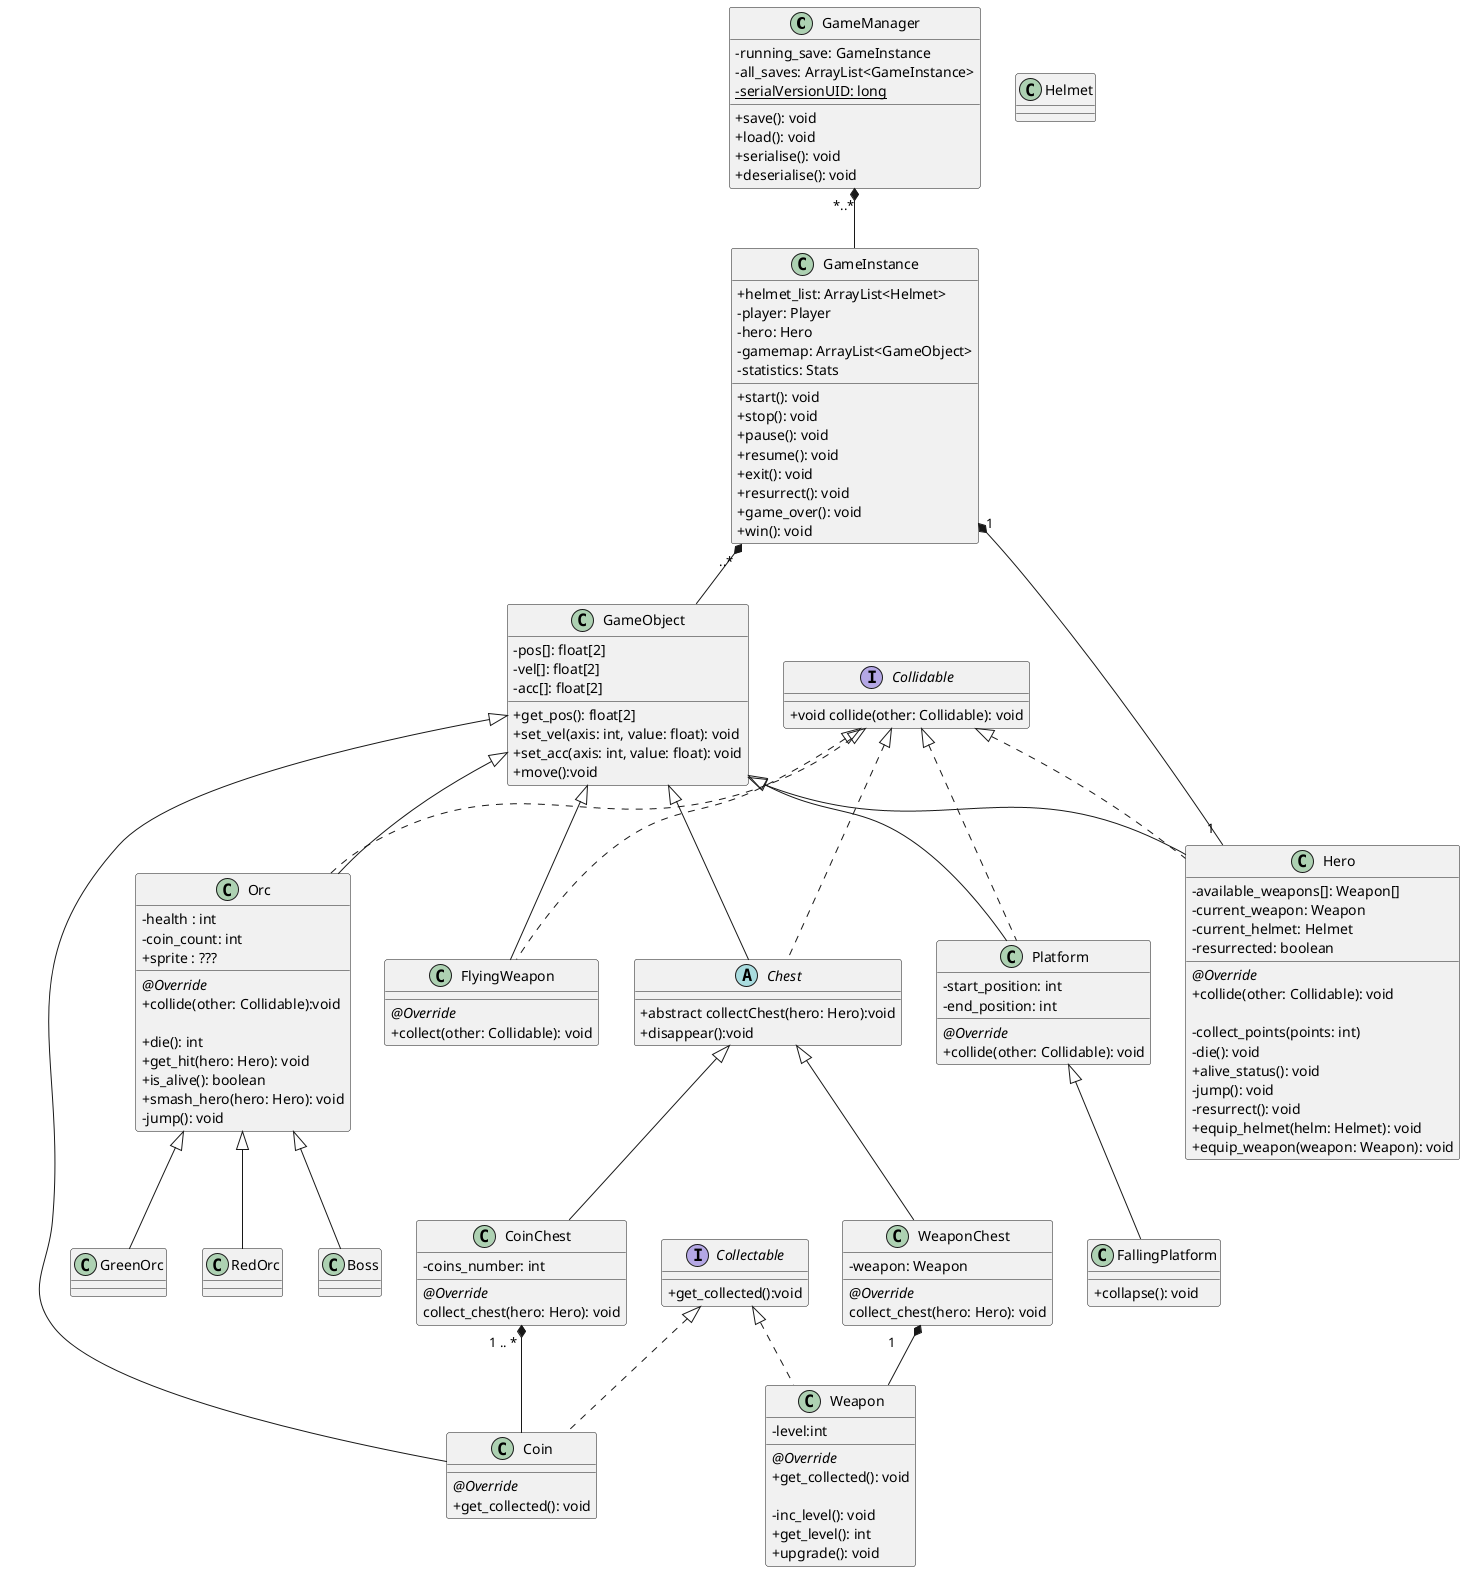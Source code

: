 @startuml
skinparam classAttributeIconSize 0

class GameManager{
    - running_save: GameInstance
    - all_saves: ArrayList<GameInstance>
    + save(): void
    + load(): void
    + serialise(): void
    + deserialise(): void
    {static}- serialVersionUID: long
}

class GameInstance{
    'main class, contains everything relevant to the starting/stopping of the game.
    + helmet_list: ArrayList<Helmet>
    - player: Player
    - hero: Hero
    - gamemap: ArrayList<GameObject>
    - statistics: Stats

    + start(): void
    + stop(): void
    + pause(): void
    + resume(): void
    + exit(): void
    + resurrect(): void
    + game_over(): void
    + win(): void
}

class GameObject{
    - pos[]: float[2]
    - vel[]: float[2]
    - acc[]: float[2]

    + get_pos(): float[2]
    + set_vel(axis: int, value: float): void
    + set_acc(axis: int, value: float): void
    + move():void
}

class Hero extends GameObject implements Collidable{
    'contains player information: high scores, save games, etc
    'for serialisation/deserialisation(?)
    - available_weapons[]: Weapon[]
    - current_weapon: Weapon
    - current_helmet: Helmet
    - resurrected: boolean

    {method} <i>@Override</i>
    + collide(other: Collidable): void

    - collect_points(points: int)
    - die(): void
    + alive_status(): void
    - jump(): void
    - resurrect(): void
    + equip_helmet(helm: Helmet): void
    + equip_weapon(weapon: Weapon): void
}

interface Collidable{
    + void collide(other: Collidable): void
}

abstract class Chest extends GameObject implements Collidable{
    + abstract collectChest(hero: Hero):void
    + disappear():void
}

class Orc extends GameObject implements Collidable{
    - health : int
    - coin_count: int
    + sprite : ???

    {method}<i>@Override</i>
    +collide(other: Collidable):void

    + die(): int
    + get_hit(hero: Hero): void
    + is_alive(): boolean
    + smash_hero(hero: Hero): void
    - jump(): void
}
class GreenOrc extends Orc{
}
class RedOrc extends Orc{
}
class Boss extends Orc{
}

class WeaponChest extends Chest{
    -weapon: Weapon
    {method} <i>@Override</i>
    collect_chest(hero: Hero): void
}
class CoinChest extends Chest{
    - coins_number: int
    {method} <i>@Override</i>
    collect_chest(hero: Hero): void
}

class Weapon implements Collectable{
    - level:int

    {method}<i>@Override</i>
    + get_collected(): void

    - inc_level(): void
    + get_level(): int
    + upgrade(): void
}

class FlyingWeapon extends GameObject implements Collidable{
    {method}<i>@Override</i>
    + collect(other: Collidable): void
}

class Coin extends GameObject implements Collectable {
    {method}<i>@Override</i>
    + get_collected(): void
}

interface Collectable{
    + get_collected():void
}

class Platform extends GameObject implements Collidable{
    'boundaries of platform
    -start_position: int
    -end_position: int
    {method}<i>@Override</i>
    + collide(other: Collidable): void
}

class FallingPlatform extends Platform {
    + collapse(): void
}

class Helmet{
}

'for Game
GameInstance "1 " *-- "1 " Hero
GameInstance "..* " *-- GameObject
GameManager "*..*" *-- GameInstance

'for Chests
WeaponChest "1      " *-- Weapon
CoinChest "1 .. * " *-- Coin
@enduml